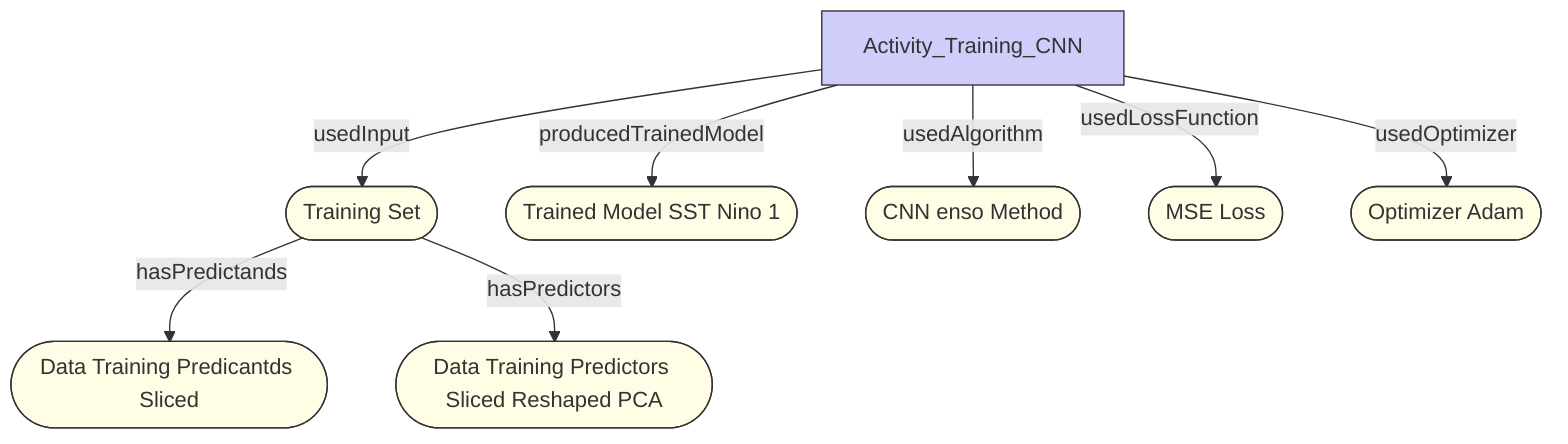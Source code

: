 graph
TrainingSet([Training Set])
Data_Training_Predicantds_Sliced([Data Training Predicantds Sliced])
TrainedModel_SST_Nino_1([Trained Model SST Nino 1])
CNN_enso([CNN enso Method])
Data_Training_Predictors_Sliced_Reshaped_PCA([Data Training Predictors Sliced Reshaped PCA])
MSELoss([MSE Loss])
Optimizer_Adam([Optimizer Adam])


Activity_Training_CNN -->|usedInput| TrainingSet
Activity_Training_CNN -->|usedAlgorithm| CNN_enso
Activity_Training_CNN -->|producedTrainedModel| TrainedModel_SST_Nino_1
TrainingSet -->|hasPredictands| Data_Training_Predicantds_Sliced
TrainingSet -->|hasPredictors| Data_Training_Predictors_Sliced_Reshaped_PCA
Activity_Training_CNN -->|usedLossFunction| MSELoss
Activity_Training_CNN -->|usedOptimizer| Optimizer_Adam

classDef entity fill:#FFFDE5,stroke:#333,stroke-width:1px
classDef activity fill:#CFCEFB,stroke:#333,stroke-width:1px;

class Activity_Training_Lineal_Reggresion activity
class TrainingSet entity;
class Data_Training_Predicantds_Sliced entity;
class Data_Training_Predictors_Sliced entity;
class Activity_Training_CNN activity;
class TrainedModel_SST_Nino_1 entity;
class Data_Training_Predictors_Sliced_Reshaped_PCA entity;
class MSELoss entity;
class Optimizer_Adam entity;
class CNN_enso entity;